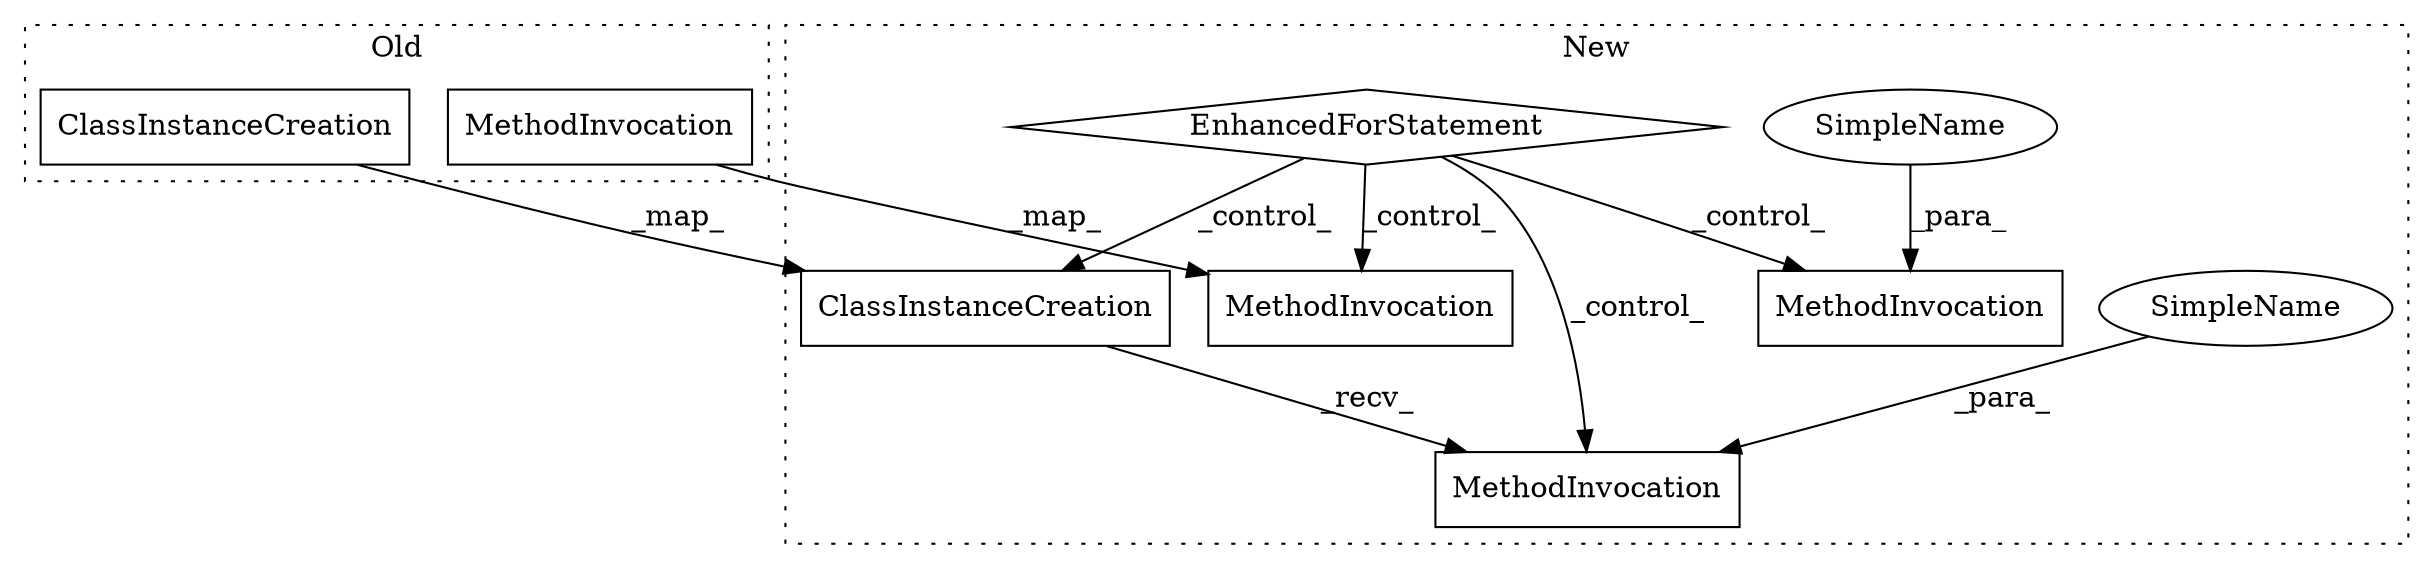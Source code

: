digraph G {
subgraph cluster0 {
2 [label="ClassInstanceCreation" a="14" s="5344" l="36" shape="box"];
3 [label="MethodInvocation" a="32" s="5781" l="7" shape="box"];
label = "Old";
style="dotted";
}
subgraph cluster1 {
1 [label="ClassInstanceCreation" a="14" s="6143" l="36" shape="box"];
4 [label="MethodInvocation" a="32" s="7288,7314" l="23,1" shape="box"];
5 [label="MethodInvocation" a="32" s="6586" l="7" shape="box"];
6 [label="MethodInvocation" a="32" s="6201,6226" l="22,1" shape="box"];
7 [label="SimpleName" a="42" s="7311" l="3" shape="ellipse"];
8 [label="SimpleName" a="42" s="6223" l="3" shape="ellipse"];
9 [label="EnhancedForStatement" a="70" s="5901,5987" l="4,2" shape="diamond"];
label = "New";
style="dotted";
}
1 -> 6 [label="_recv_"];
2 -> 1 [label="_map_"];
3 -> 5 [label="_map_"];
7 -> 4 [label="_para_"];
8 -> 6 [label="_para_"];
9 -> 6 [label="_control_"];
9 -> 4 [label="_control_"];
9 -> 5 [label="_control_"];
9 -> 1 [label="_control_"];
}